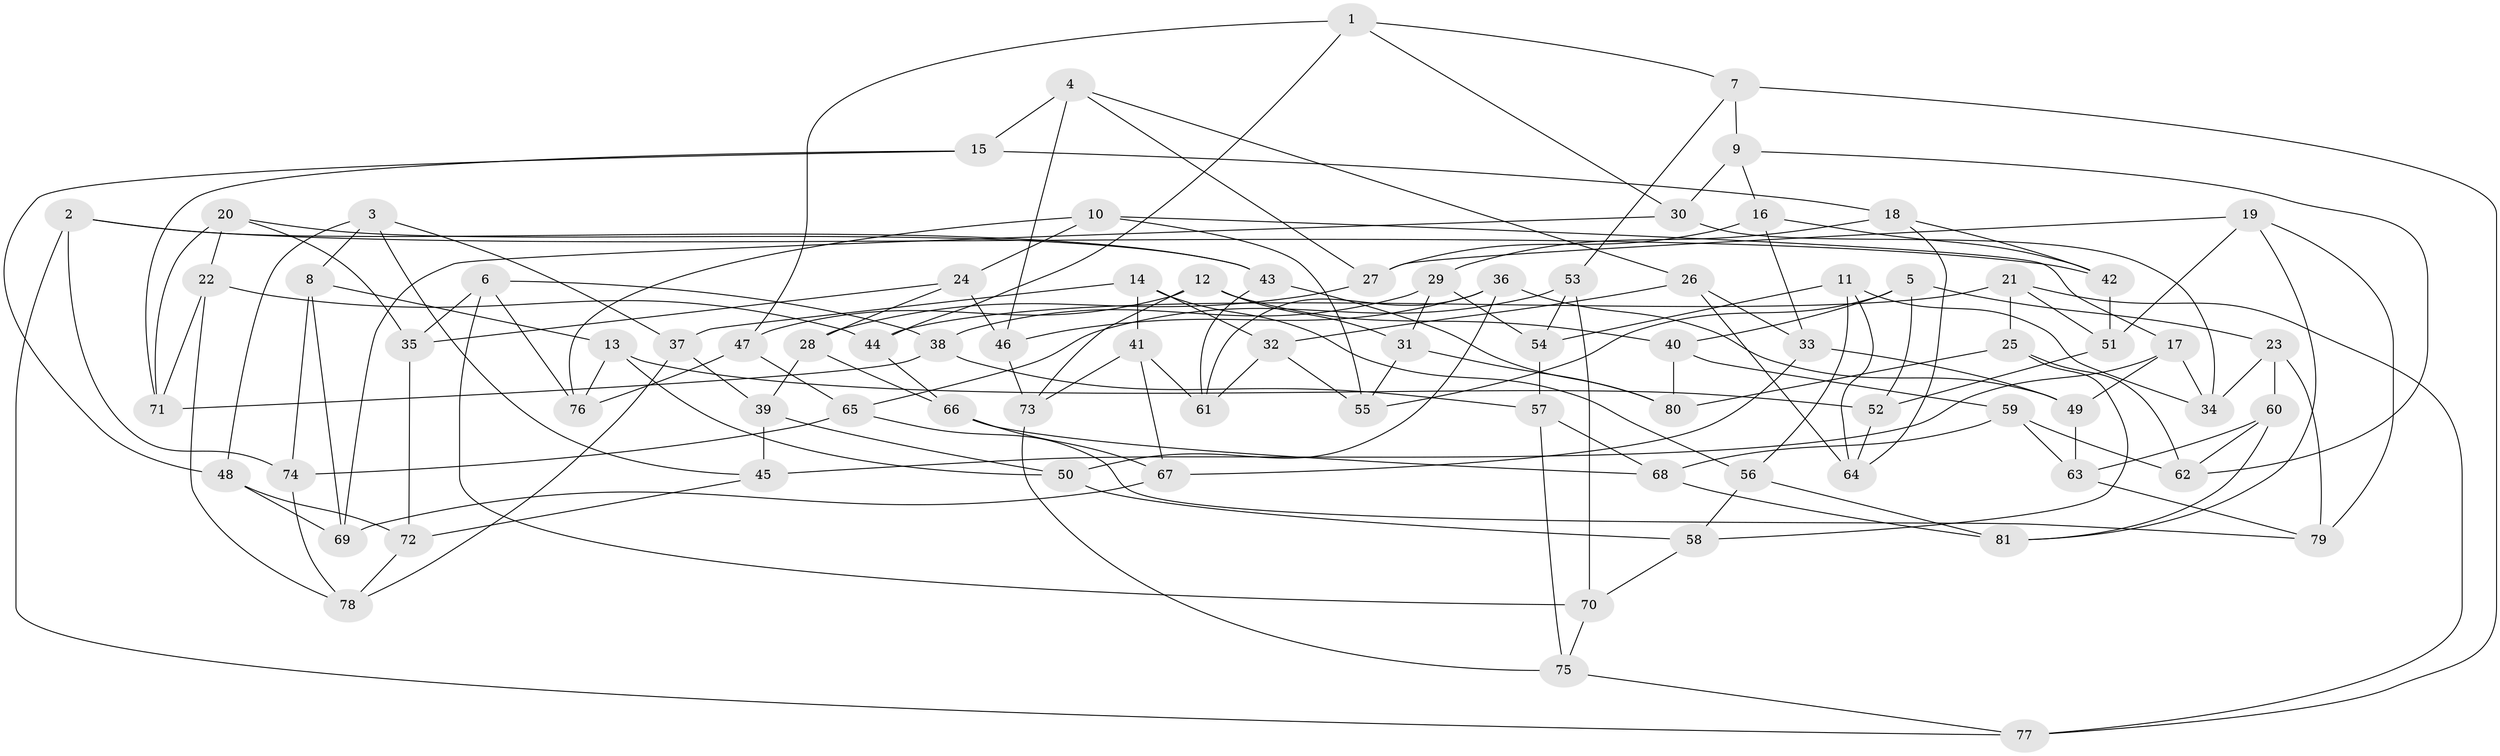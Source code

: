 // Generated by graph-tools (version 1.1) at 2025/03/03/09/25 03:03:07]
// undirected, 81 vertices, 162 edges
graph export_dot {
graph [start="1"]
  node [color=gray90,style=filled];
  1;
  2;
  3;
  4;
  5;
  6;
  7;
  8;
  9;
  10;
  11;
  12;
  13;
  14;
  15;
  16;
  17;
  18;
  19;
  20;
  21;
  22;
  23;
  24;
  25;
  26;
  27;
  28;
  29;
  30;
  31;
  32;
  33;
  34;
  35;
  36;
  37;
  38;
  39;
  40;
  41;
  42;
  43;
  44;
  45;
  46;
  47;
  48;
  49;
  50;
  51;
  52;
  53;
  54;
  55;
  56;
  57;
  58;
  59;
  60;
  61;
  62;
  63;
  64;
  65;
  66;
  67;
  68;
  69;
  70;
  71;
  72;
  73;
  74;
  75;
  76;
  77;
  78;
  79;
  80;
  81;
  1 -- 30;
  1 -- 44;
  1 -- 7;
  1 -- 47;
  2 -- 77;
  2 -- 42;
  2 -- 43;
  2 -- 74;
  3 -- 8;
  3 -- 37;
  3 -- 48;
  3 -- 45;
  4 -- 15;
  4 -- 46;
  4 -- 27;
  4 -- 26;
  5 -- 40;
  5 -- 23;
  5 -- 52;
  5 -- 55;
  6 -- 35;
  6 -- 70;
  6 -- 38;
  6 -- 76;
  7 -- 9;
  7 -- 53;
  7 -- 77;
  8 -- 74;
  8 -- 69;
  8 -- 13;
  9 -- 30;
  9 -- 62;
  9 -- 16;
  10 -- 17;
  10 -- 76;
  10 -- 24;
  10 -- 55;
  11 -- 64;
  11 -- 34;
  11 -- 56;
  11 -- 54;
  12 -- 40;
  12 -- 31;
  12 -- 73;
  12 -- 47;
  13 -- 76;
  13 -- 52;
  13 -- 50;
  14 -- 32;
  14 -- 37;
  14 -- 56;
  14 -- 41;
  15 -- 71;
  15 -- 48;
  15 -- 18;
  16 -- 27;
  16 -- 33;
  16 -- 42;
  17 -- 49;
  17 -- 45;
  17 -- 34;
  18 -- 42;
  18 -- 29;
  18 -- 64;
  19 -- 27;
  19 -- 81;
  19 -- 79;
  19 -- 51;
  20 -- 22;
  20 -- 71;
  20 -- 35;
  20 -- 43;
  21 -- 25;
  21 -- 77;
  21 -- 51;
  21 -- 44;
  22 -- 78;
  22 -- 71;
  22 -- 44;
  23 -- 34;
  23 -- 60;
  23 -- 79;
  24 -- 28;
  24 -- 35;
  24 -- 46;
  25 -- 80;
  25 -- 62;
  25 -- 58;
  26 -- 64;
  26 -- 32;
  26 -- 33;
  27 -- 28;
  28 -- 39;
  28 -- 66;
  29 -- 31;
  29 -- 54;
  29 -- 38;
  30 -- 69;
  30 -- 34;
  31 -- 80;
  31 -- 55;
  32 -- 55;
  32 -- 61;
  33 -- 67;
  33 -- 49;
  35 -- 72;
  36 -- 50;
  36 -- 61;
  36 -- 46;
  36 -- 49;
  37 -- 39;
  37 -- 78;
  38 -- 57;
  38 -- 71;
  39 -- 45;
  39 -- 50;
  40 -- 80;
  40 -- 59;
  41 -- 61;
  41 -- 73;
  41 -- 67;
  42 -- 51;
  43 -- 61;
  43 -- 80;
  44 -- 66;
  45 -- 72;
  46 -- 73;
  47 -- 65;
  47 -- 76;
  48 -- 72;
  48 -- 69;
  49 -- 63;
  50 -- 58;
  51 -- 52;
  52 -- 64;
  53 -- 54;
  53 -- 70;
  53 -- 65;
  54 -- 57;
  56 -- 58;
  56 -- 81;
  57 -- 68;
  57 -- 75;
  58 -- 70;
  59 -- 68;
  59 -- 62;
  59 -- 63;
  60 -- 81;
  60 -- 62;
  60 -- 63;
  63 -- 79;
  65 -- 79;
  65 -- 74;
  66 -- 67;
  66 -- 68;
  67 -- 69;
  68 -- 81;
  70 -- 75;
  72 -- 78;
  73 -- 75;
  74 -- 78;
  75 -- 77;
}
